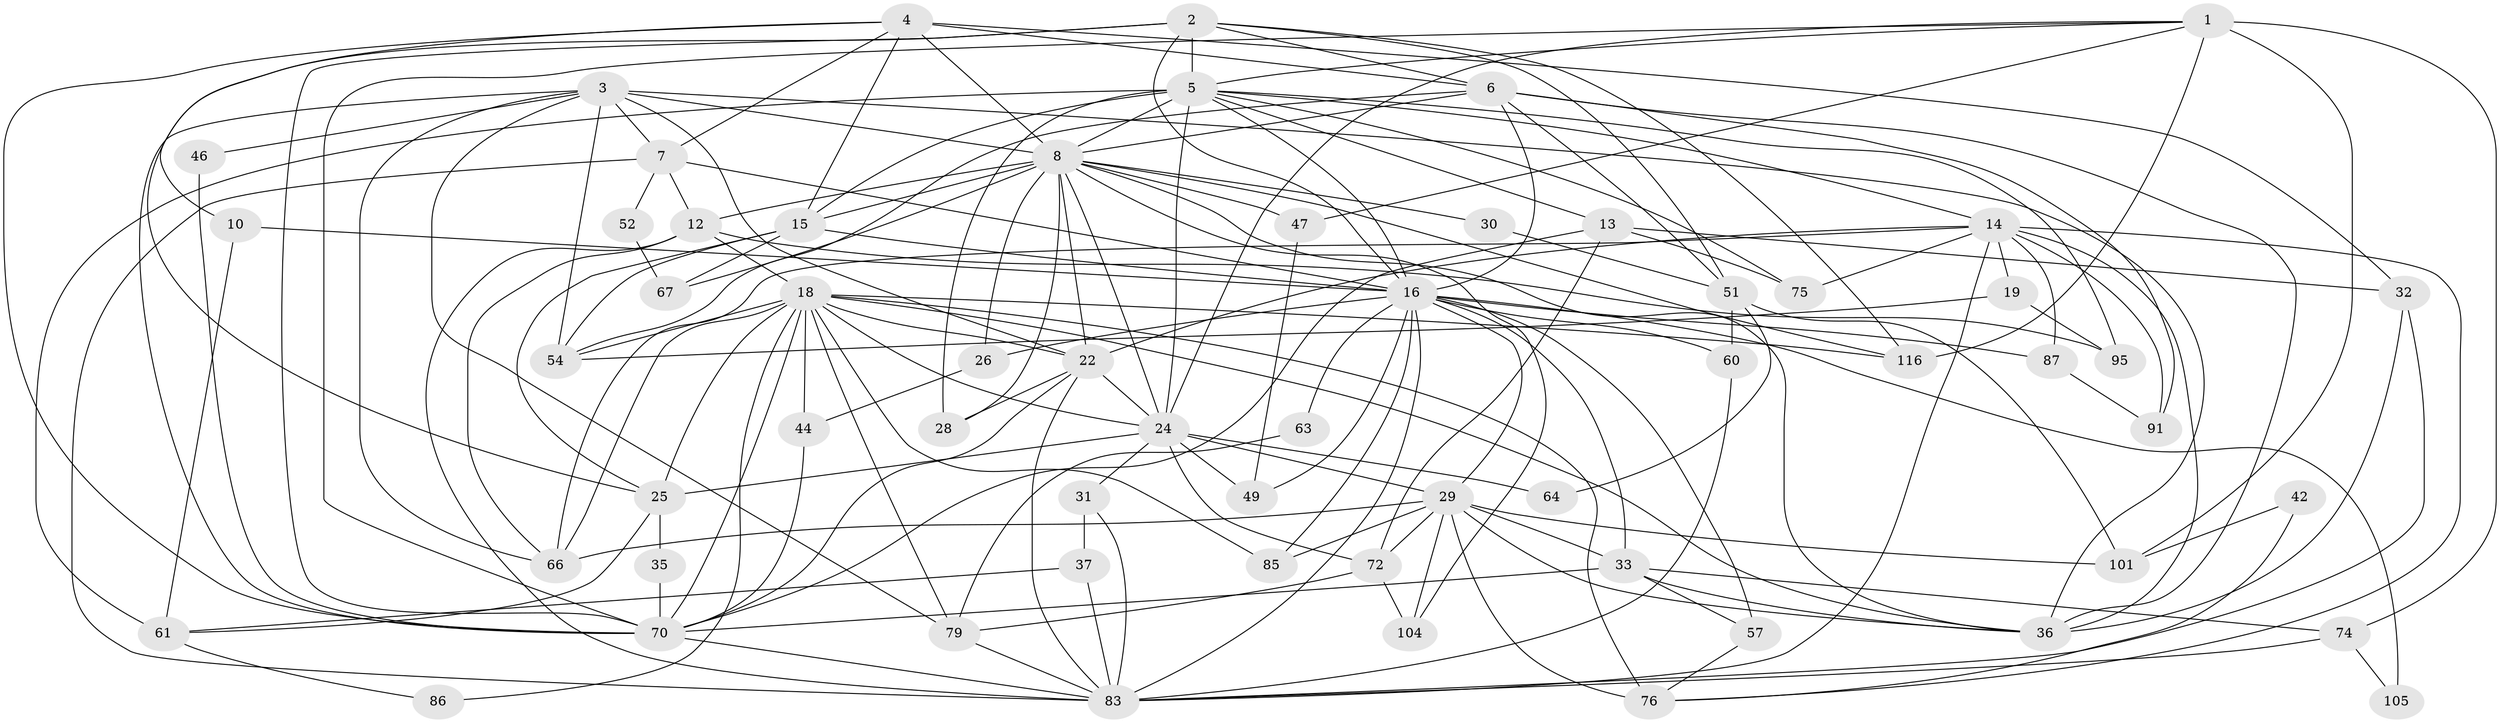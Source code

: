 // original degree distribution, {3: 0.2892561983471074, 4: 0.2975206611570248, 5: 0.15702479338842976, 6: 0.09090909090909091, 2: 0.11570247933884298, 8: 0.008264462809917356, 7: 0.03305785123966942, 10: 0.008264462809917356}
// Generated by graph-tools (version 1.1) at 2025/18/03/04/25 18:18:50]
// undirected, 60 vertices, 164 edges
graph export_dot {
graph [start="1"]
  node [color=gray90,style=filled];
  1 [super="+111+27"];
  2 [super="+20"];
  3 [super="+88+53"];
  4 [super="+9"];
  5 [super="+11+69+84+115"];
  6 [super="+23+50"];
  7;
  8 [super="+38+90+68"];
  10;
  12 [super="+62"];
  13 [super="+112"];
  14 [super="+92"];
  15 [super="+71"];
  16 [super="+17+114"];
  18 [super="+21+93"];
  19;
  22 [super="+48"];
  24 [super="+117+107+98+40"];
  25 [super="+109"];
  26;
  28;
  29 [super="+58+41"];
  30;
  31;
  32 [super="+45"];
  33 [super="+55"];
  35;
  36 [super="+81"];
  37;
  42;
  44;
  46;
  47;
  49;
  51 [super="+110"];
  52;
  54 [super="+103"];
  57;
  60;
  61 [super="+99"];
  63;
  64;
  66 [super="+102"];
  67;
  70 [super="+100+97"];
  72 [super="+73"];
  74 [super="+77"];
  75;
  76 [super="+106"];
  79 [super="+119"];
  83 [super="+89"];
  85;
  86;
  87;
  91;
  95;
  101;
  104;
  105;
  116;
  1 -- 101;
  1 -- 5;
  1 -- 116;
  1 -- 74;
  1 -- 47;
  1 -- 70;
  1 -- 24;
  2 -- 116;
  2 -- 51;
  2 -- 16;
  2 -- 6;
  2 -- 25;
  2 -- 70;
  2 -- 5;
  3 -- 7;
  3 -- 8 [weight=2];
  3 -- 54;
  3 -- 66;
  3 -- 36;
  3 -- 22;
  3 -- 70;
  3 -- 46;
  3 -- 79;
  4 -- 10;
  4 -- 70;
  4 -- 7;
  4 -- 32 [weight=2];
  4 -- 15;
  4 -- 8;
  4 -- 6;
  5 -- 75;
  5 -- 28;
  5 -- 14;
  5 -- 13;
  5 -- 95;
  5 -- 16;
  5 -- 8;
  5 -- 24 [weight=4];
  5 -- 61;
  5 -- 15;
  6 -- 91;
  6 -- 16;
  6 -- 54;
  6 -- 36;
  6 -- 8;
  6 -- 51;
  7 -- 52;
  7 -- 83;
  7 -- 16;
  7 -- 12;
  8 -- 116;
  8 -- 24 [weight=2];
  8 -- 104;
  8 -- 15 [weight=3];
  8 -- 26;
  8 -- 47;
  8 -- 12;
  8 -- 67;
  8 -- 28;
  8 -- 30;
  8 -- 36;
  8 -- 22;
  10 -- 61;
  10 -- 16;
  12 -- 66;
  12 -- 18;
  12 -- 83;
  12 -- 95;
  13 -- 72;
  13 -- 75;
  13 -- 32;
  13 -- 70;
  14 -- 36;
  14 -- 87;
  14 -- 19;
  14 -- 83;
  14 -- 22;
  14 -- 91;
  14 -- 75;
  14 -- 76;
  14 -- 66;
  15 -- 25;
  15 -- 16;
  15 -- 67;
  15 -- 54;
  16 -- 83;
  16 -- 33;
  16 -- 105 [weight=2];
  16 -- 49;
  16 -- 85;
  16 -- 87;
  16 -- 57;
  16 -- 26;
  16 -- 60;
  16 -- 63;
  16 -- 29;
  18 -- 79 [weight=2];
  18 -- 25;
  18 -- 66;
  18 -- 86;
  18 -- 36;
  18 -- 44;
  18 -- 76;
  18 -- 116;
  18 -- 85;
  18 -- 54;
  18 -- 24 [weight=2];
  18 -- 70;
  18 -- 22;
  19 -- 54;
  19 -- 95;
  22 -- 83;
  22 -- 28;
  22 -- 70;
  22 -- 24;
  24 -- 64;
  24 -- 31;
  24 -- 25;
  24 -- 49;
  24 -- 29;
  24 -- 72;
  25 -- 61;
  25 -- 35;
  26 -- 44;
  29 -- 101;
  29 -- 85;
  29 -- 33;
  29 -- 66;
  29 -- 36;
  29 -- 104;
  29 -- 72;
  29 -- 76 [weight=2];
  30 -- 51;
  31 -- 37;
  31 -- 83;
  32 -- 83;
  32 -- 36;
  33 -- 57;
  33 -- 36;
  33 -- 70;
  33 -- 74;
  35 -- 70;
  37 -- 61;
  37 -- 83;
  42 -- 76;
  42 -- 101;
  44 -- 70;
  46 -- 70;
  47 -- 49;
  51 -- 64;
  51 -- 60;
  51 -- 101;
  52 -- 67;
  57 -- 76;
  60 -- 83;
  61 -- 86;
  63 -- 79;
  70 -- 83;
  72 -- 104;
  72 -- 79;
  74 -- 105;
  74 -- 83;
  79 -- 83;
  87 -- 91;
}
